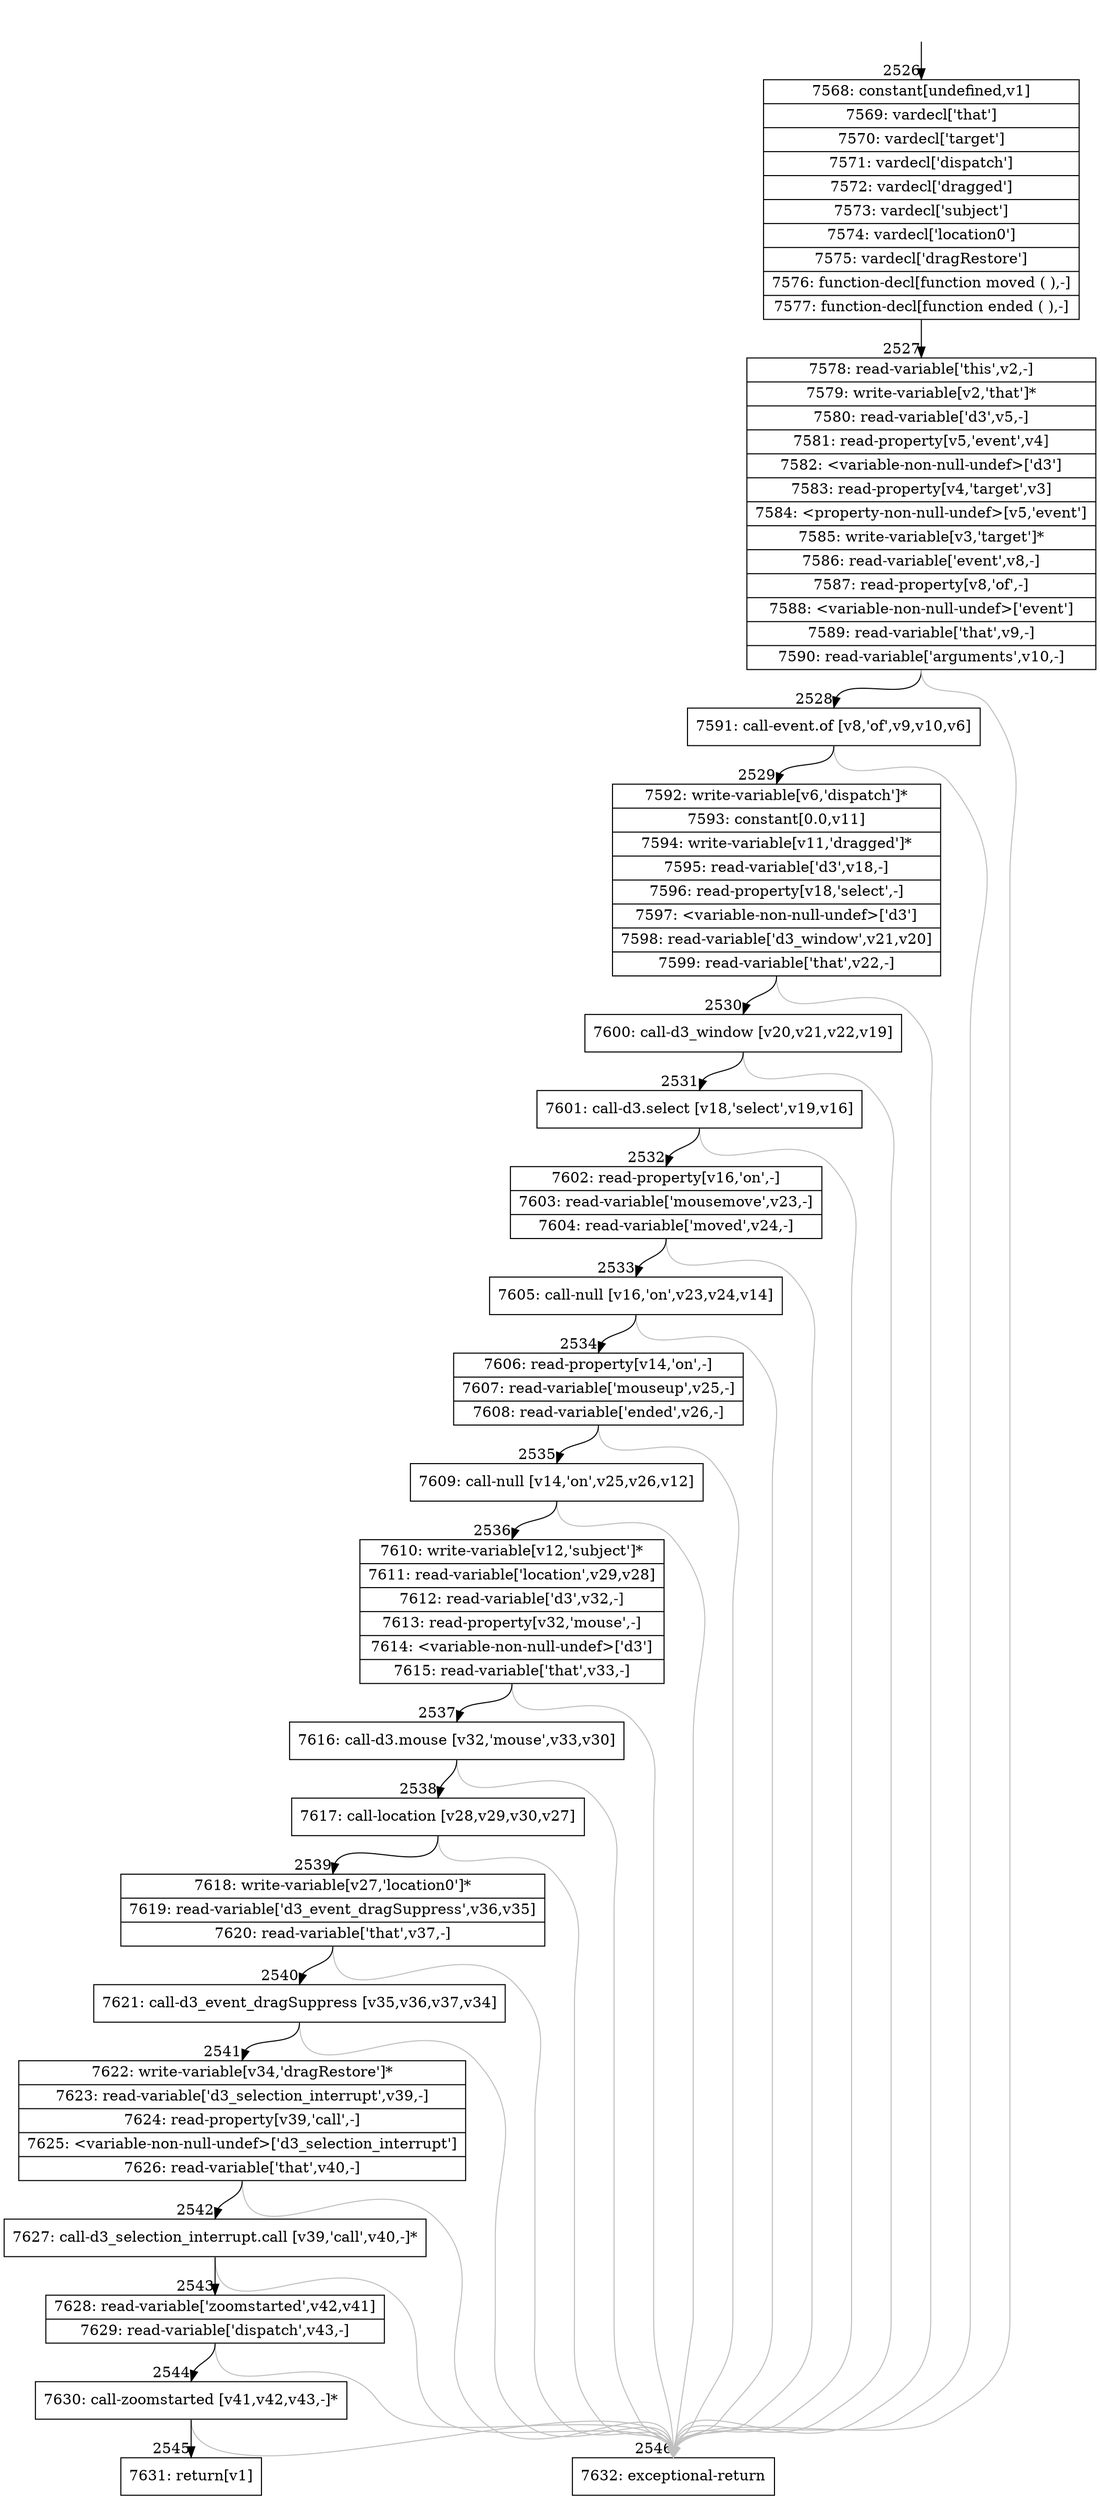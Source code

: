 digraph {
rankdir="TD"
BB_entry247[shape=none,label=""];
BB_entry247 -> BB2526 [tailport=s, headport=n, headlabel="    2526"]
BB2526 [shape=record label="{7568: constant[undefined,v1]|7569: vardecl['that']|7570: vardecl['target']|7571: vardecl['dispatch']|7572: vardecl['dragged']|7573: vardecl['subject']|7574: vardecl['location0']|7575: vardecl['dragRestore']|7576: function-decl[function moved ( ),-]|7577: function-decl[function ended ( ),-]}" ] 
BB2526 -> BB2527 [tailport=s, headport=n, headlabel="      2527"]
BB2527 [shape=record label="{7578: read-variable['this',v2,-]|7579: write-variable[v2,'that']*|7580: read-variable['d3',v5,-]|7581: read-property[v5,'event',v4]|7582: \<variable-non-null-undef\>['d3']|7583: read-property[v4,'target',v3]|7584: \<property-non-null-undef\>[v5,'event']|7585: write-variable[v3,'target']*|7586: read-variable['event',v8,-]|7587: read-property[v8,'of',-]|7588: \<variable-non-null-undef\>['event']|7589: read-variable['that',v9,-]|7590: read-variable['arguments',v10,-]}" ] 
BB2527 -> BB2528 [tailport=s, headport=n, headlabel="      2528"]
BB2527 -> BB2546 [tailport=s, headport=n, color=gray, headlabel="      2546"]
BB2528 [shape=record label="{7591: call-event.of [v8,'of',v9,v10,v6]}" ] 
BB2528 -> BB2529 [tailport=s, headport=n, headlabel="      2529"]
BB2528 -> BB2546 [tailport=s, headport=n, color=gray]
BB2529 [shape=record label="{7592: write-variable[v6,'dispatch']*|7593: constant[0.0,v11]|7594: write-variable[v11,'dragged']*|7595: read-variable['d3',v18,-]|7596: read-property[v18,'select',-]|7597: \<variable-non-null-undef\>['d3']|7598: read-variable['d3_window',v21,v20]|7599: read-variable['that',v22,-]}" ] 
BB2529 -> BB2530 [tailport=s, headport=n, headlabel="      2530"]
BB2529 -> BB2546 [tailport=s, headport=n, color=gray]
BB2530 [shape=record label="{7600: call-d3_window [v20,v21,v22,v19]}" ] 
BB2530 -> BB2531 [tailport=s, headport=n, headlabel="      2531"]
BB2530 -> BB2546 [tailport=s, headport=n, color=gray]
BB2531 [shape=record label="{7601: call-d3.select [v18,'select',v19,v16]}" ] 
BB2531 -> BB2532 [tailport=s, headport=n, headlabel="      2532"]
BB2531 -> BB2546 [tailport=s, headport=n, color=gray]
BB2532 [shape=record label="{7602: read-property[v16,'on',-]|7603: read-variable['mousemove',v23,-]|7604: read-variable['moved',v24,-]}" ] 
BB2532 -> BB2533 [tailport=s, headport=n, headlabel="      2533"]
BB2532 -> BB2546 [tailport=s, headport=n, color=gray]
BB2533 [shape=record label="{7605: call-null [v16,'on',v23,v24,v14]}" ] 
BB2533 -> BB2534 [tailport=s, headport=n, headlabel="      2534"]
BB2533 -> BB2546 [tailport=s, headport=n, color=gray]
BB2534 [shape=record label="{7606: read-property[v14,'on',-]|7607: read-variable['mouseup',v25,-]|7608: read-variable['ended',v26,-]}" ] 
BB2534 -> BB2535 [tailport=s, headport=n, headlabel="      2535"]
BB2534 -> BB2546 [tailport=s, headport=n, color=gray]
BB2535 [shape=record label="{7609: call-null [v14,'on',v25,v26,v12]}" ] 
BB2535 -> BB2536 [tailport=s, headport=n, headlabel="      2536"]
BB2535 -> BB2546 [tailport=s, headport=n, color=gray]
BB2536 [shape=record label="{7610: write-variable[v12,'subject']*|7611: read-variable['location',v29,v28]|7612: read-variable['d3',v32,-]|7613: read-property[v32,'mouse',-]|7614: \<variable-non-null-undef\>['d3']|7615: read-variable['that',v33,-]}" ] 
BB2536 -> BB2537 [tailport=s, headport=n, headlabel="      2537"]
BB2536 -> BB2546 [tailport=s, headport=n, color=gray]
BB2537 [shape=record label="{7616: call-d3.mouse [v32,'mouse',v33,v30]}" ] 
BB2537 -> BB2538 [tailport=s, headport=n, headlabel="      2538"]
BB2537 -> BB2546 [tailport=s, headport=n, color=gray]
BB2538 [shape=record label="{7617: call-location [v28,v29,v30,v27]}" ] 
BB2538 -> BB2539 [tailport=s, headport=n, headlabel="      2539"]
BB2538 -> BB2546 [tailport=s, headport=n, color=gray]
BB2539 [shape=record label="{7618: write-variable[v27,'location0']*|7619: read-variable['d3_event_dragSuppress',v36,v35]|7620: read-variable['that',v37,-]}" ] 
BB2539 -> BB2540 [tailport=s, headport=n, headlabel="      2540"]
BB2539 -> BB2546 [tailport=s, headport=n, color=gray]
BB2540 [shape=record label="{7621: call-d3_event_dragSuppress [v35,v36,v37,v34]}" ] 
BB2540 -> BB2541 [tailport=s, headport=n, headlabel="      2541"]
BB2540 -> BB2546 [tailport=s, headport=n, color=gray]
BB2541 [shape=record label="{7622: write-variable[v34,'dragRestore']*|7623: read-variable['d3_selection_interrupt',v39,-]|7624: read-property[v39,'call',-]|7625: \<variable-non-null-undef\>['d3_selection_interrupt']|7626: read-variable['that',v40,-]}" ] 
BB2541 -> BB2542 [tailport=s, headport=n, headlabel="      2542"]
BB2541 -> BB2546 [tailport=s, headport=n, color=gray]
BB2542 [shape=record label="{7627: call-d3_selection_interrupt.call [v39,'call',v40,-]*}" ] 
BB2542 -> BB2543 [tailport=s, headport=n, headlabel="      2543"]
BB2542 -> BB2546 [tailport=s, headport=n, color=gray]
BB2543 [shape=record label="{7628: read-variable['zoomstarted',v42,v41]|7629: read-variable['dispatch',v43,-]}" ] 
BB2543 -> BB2544 [tailport=s, headport=n, headlabel="      2544"]
BB2543 -> BB2546 [tailport=s, headport=n, color=gray]
BB2544 [shape=record label="{7630: call-zoomstarted [v41,v42,v43,-]*}" ] 
BB2544 -> BB2545 [tailport=s, headport=n, headlabel="      2545"]
BB2544 -> BB2546 [tailport=s, headport=n, color=gray]
BB2545 [shape=record label="{7631: return[v1]}" ] 
BB2546 [shape=record label="{7632: exceptional-return}" ] 
//#$~ 1481
}
